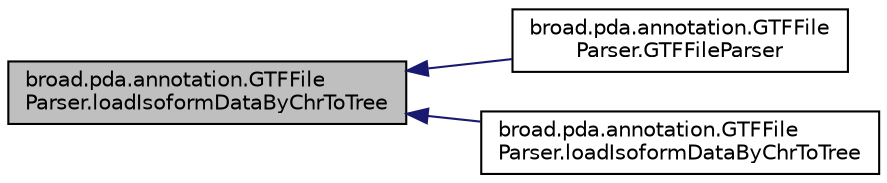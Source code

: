 digraph "broad.pda.annotation.GTFFileParser.loadIsoformDataByChrToTree"
{
  edge [fontname="Helvetica",fontsize="10",labelfontname="Helvetica",labelfontsize="10"];
  node [fontname="Helvetica",fontsize="10",shape=record];
  rankdir="LR";
  Node1 [label="broad.pda.annotation.GTFFile\lParser.loadIsoformDataByChrToTree",height=0.2,width=0.4,color="black", fillcolor="grey75", style="filled" fontcolor="black"];
  Node1 -> Node2 [dir="back",color="midnightblue",fontsize="10",style="solid"];
  Node2 [label="broad.pda.annotation.GTFFile\lParser.GTFFileParser",height=0.2,width=0.4,color="black", fillcolor="white", style="filled",URL="$classbroad_1_1pda_1_1annotation_1_1_g_t_f_file_parser.html#a142be3e45d0e66cde78cf4f5f2dd0f62"];
  Node1 -> Node3 [dir="back",color="midnightblue",fontsize="10",style="solid"];
  Node3 [label="broad.pda.annotation.GTFFile\lParser.loadIsoformDataByChrToTree",height=0.2,width=0.4,color="black", fillcolor="white", style="filled",URL="$classbroad_1_1pda_1_1annotation_1_1_g_t_f_file_parser.html#acf80f9ad2f0a3b549cd4dffbc7363e4d"];
}
